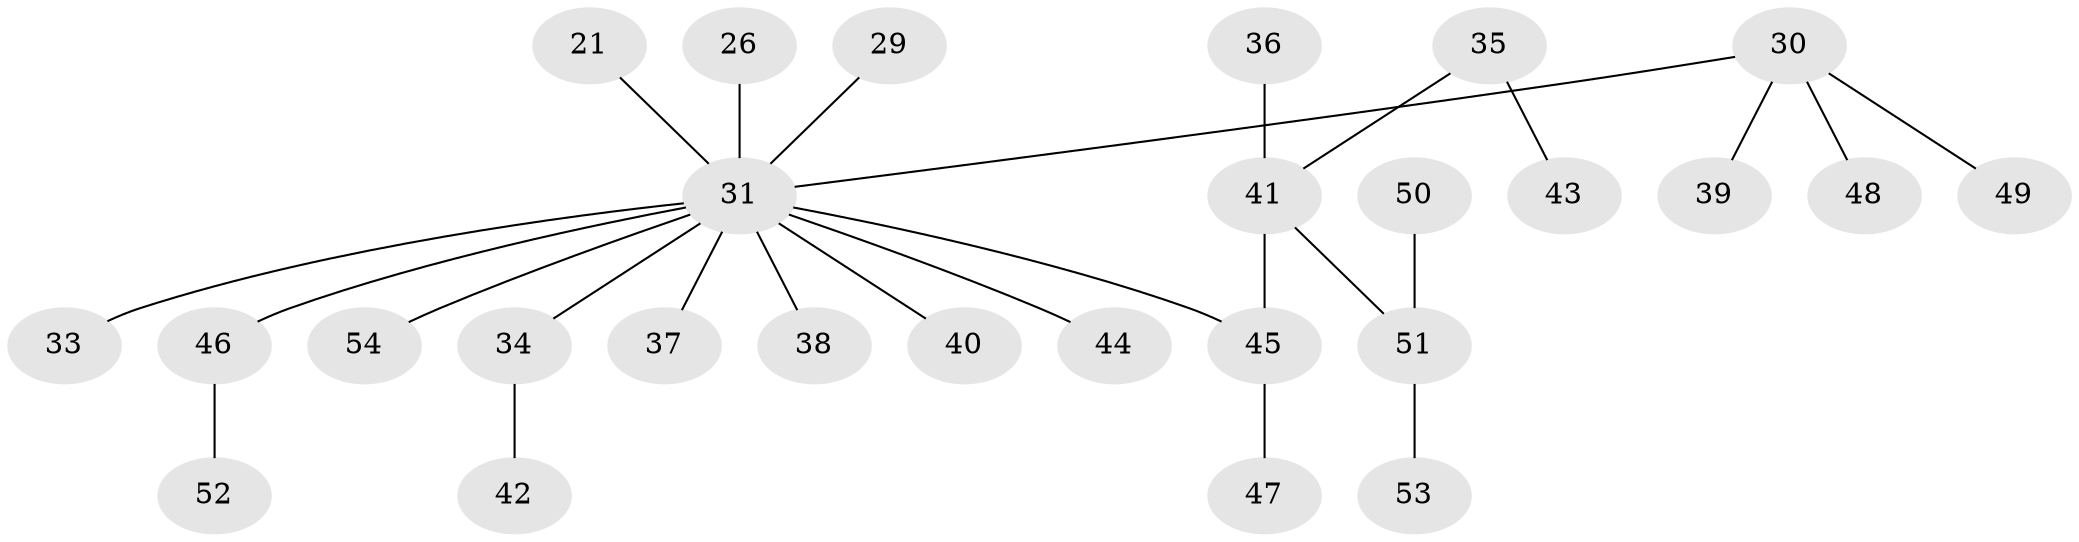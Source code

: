 // original degree distribution, {3: 0.1111111111111111, 4: 0.07407407407407407, 5: 0.037037037037037035, 1: 0.48148148148148145, 6: 0.018518518518518517, 2: 0.2777777777777778}
// Generated by graph-tools (version 1.1) at 2025/53/03/09/25 04:53:53]
// undirected, 27 vertices, 26 edges
graph export_dot {
graph [start="1"]
  node [color=gray90,style=filled];
  21;
  26;
  29;
  30;
  31 [super="+25+15+19"];
  33;
  34;
  35;
  36;
  37;
  38;
  39;
  40;
  41 [super="+1+16+13"];
  42;
  43;
  44;
  45 [super="+2"];
  46 [super="+22"];
  47;
  48;
  49;
  50;
  51 [super="+4+6+23+27+32"];
  52;
  53;
  54;
  21 -- 31;
  26 -- 31;
  29 -- 31;
  30 -- 39;
  30 -- 48;
  30 -- 49;
  30 -- 31;
  31 -- 37;
  31 -- 33;
  31 -- 34;
  31 -- 38;
  31 -- 40;
  31 -- 45;
  31 -- 46;
  31 -- 54;
  31 -- 44;
  34 -- 42;
  35 -- 43;
  35 -- 41;
  36 -- 41;
  41 -- 45;
  41 -- 51;
  45 -- 47;
  46 -- 52;
  50 -- 51;
  51 -- 53;
}
